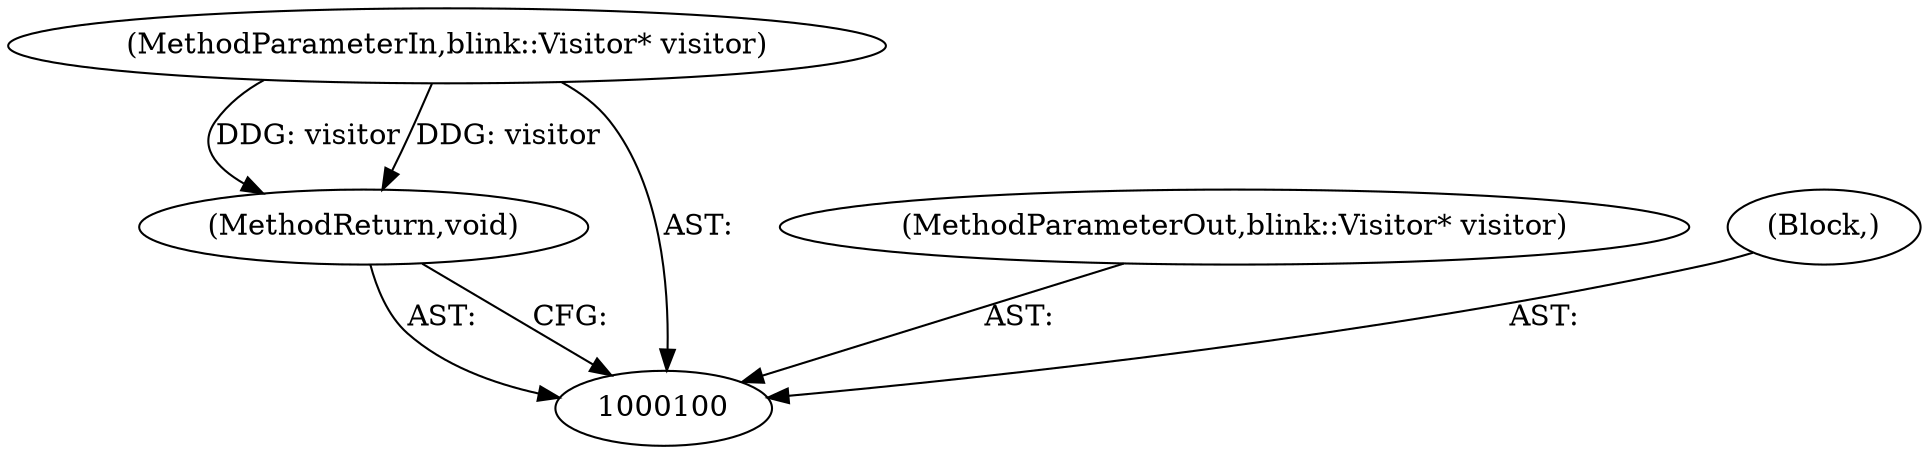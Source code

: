 digraph "0_Chrome_419c4bfbfb94849ed30dcab7c3aaf67afe238b27_3" {
"1000103" [label="(MethodReturn,void)"];
"1000101" [label="(MethodParameterIn,blink::Visitor* visitor)"];
"1000107" [label="(MethodParameterOut,blink::Visitor* visitor)"];
"1000102" [label="(Block,)"];
"1000103" -> "1000100"  [label="AST: "];
"1000103" -> "1000100"  [label="CFG: "];
"1000101" -> "1000103"  [label="DDG: visitor"];
"1000101" -> "1000100"  [label="AST: "];
"1000101" -> "1000103"  [label="DDG: visitor"];
"1000107" -> "1000100"  [label="AST: "];
"1000102" -> "1000100"  [label="AST: "];
}
